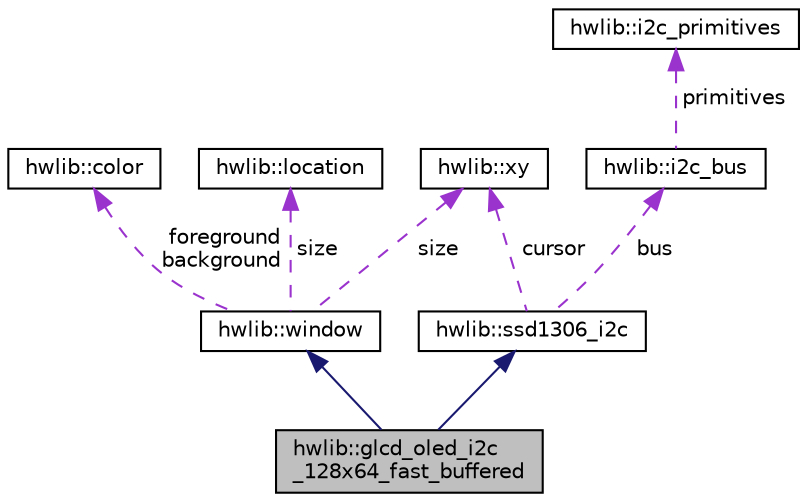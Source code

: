 digraph "hwlib::glcd_oled_i2c_128x64_fast_buffered"
{
  edge [fontname="Helvetica",fontsize="10",labelfontname="Helvetica",labelfontsize="10"];
  node [fontname="Helvetica",fontsize="10",shape=record];
  Node3 [label="hwlib::glcd_oled_i2c\l_128x64_fast_buffered",height=0.2,width=0.4,color="black", fillcolor="grey75", style="filled", fontcolor="black"];
  Node4 -> Node3 [dir="back",color="midnightblue",fontsize="10",style="solid"];
  Node4 [label="hwlib::ssd1306_i2c",height=0.2,width=0.4,color="black", fillcolor="white", style="filled",URL="$classhwlib_1_1ssd1306__i2c.html"];
  Node5 -> Node4 [dir="back",color="darkorchid3",fontsize="10",style="dashed",label=" cursor" ];
  Node5 [label="hwlib::xy",height=0.2,width=0.4,color="black", fillcolor="white", style="filled",URL="$classhwlib_1_1xy.html"];
  Node6 -> Node4 [dir="back",color="darkorchid3",fontsize="10",style="dashed",label=" bus" ];
  Node6 [label="hwlib::i2c_bus",height=0.2,width=0.4,color="black", fillcolor="white", style="filled",URL="$classhwlib_1_1i2c__bus.html"];
  Node7 -> Node6 [dir="back",color="darkorchid3",fontsize="10",style="dashed",label=" primitives" ];
  Node7 [label="hwlib::i2c_primitives",height=0.2,width=0.4,color="black", fillcolor="white", style="filled",URL="$classhwlib_1_1i2c__primitives.html"];
  Node8 -> Node3 [dir="back",color="midnightblue",fontsize="10",style="solid"];
  Node8 [label="hwlib::window",height=0.2,width=0.4,color="black", fillcolor="white", style="filled",URL="$classhwlib_1_1window.html",tooltip="a graphics window "];
  Node5 -> Node8 [dir="back",color="darkorchid3",fontsize="10",style="dashed",label=" size" ];
  Node9 -> Node8 [dir="back",color="darkorchid3",fontsize="10",style="dashed",label=" foreground\nbackground" ];
  Node9 [label="hwlib::color",height=0.2,width=0.4,color="black", fillcolor="white", style="filled",URL="$classhwlib_1_1color.html",tooltip="graphics color "];
  Node10 -> Node8 [dir="back",color="darkorchid3",fontsize="10",style="dashed",label=" size" ];
  Node10 [label="hwlib::location",height=0.2,width=0.4,color="black", fillcolor="white", style="filled",URL="$classhwlib_1_1location.html",tooltip="a pixel coordinate "];
}
